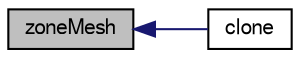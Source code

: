 digraph "zoneMesh"
{
  bgcolor="transparent";
  edge [fontname="FreeSans",fontsize="10",labelfontname="FreeSans",labelfontsize="10"];
  node [fontname="FreeSans",fontsize="10",shape=record];
  rankdir="LR";
  Node672 [label="zoneMesh",height=0.2,width=0.4,color="black", fillcolor="grey75", style="filled", fontcolor="black"];
  Node672 -> Node673 [dir="back",color="midnightblue",fontsize="10",style="solid",fontname="FreeSans"];
  Node673 [label="clone",height=0.2,width=0.4,color="black",URL="$a27506.html#a9a757a7a1277d34382e61ed9558adf02",tooltip="Construct and return a clone, resetting the cell list. "];
}
